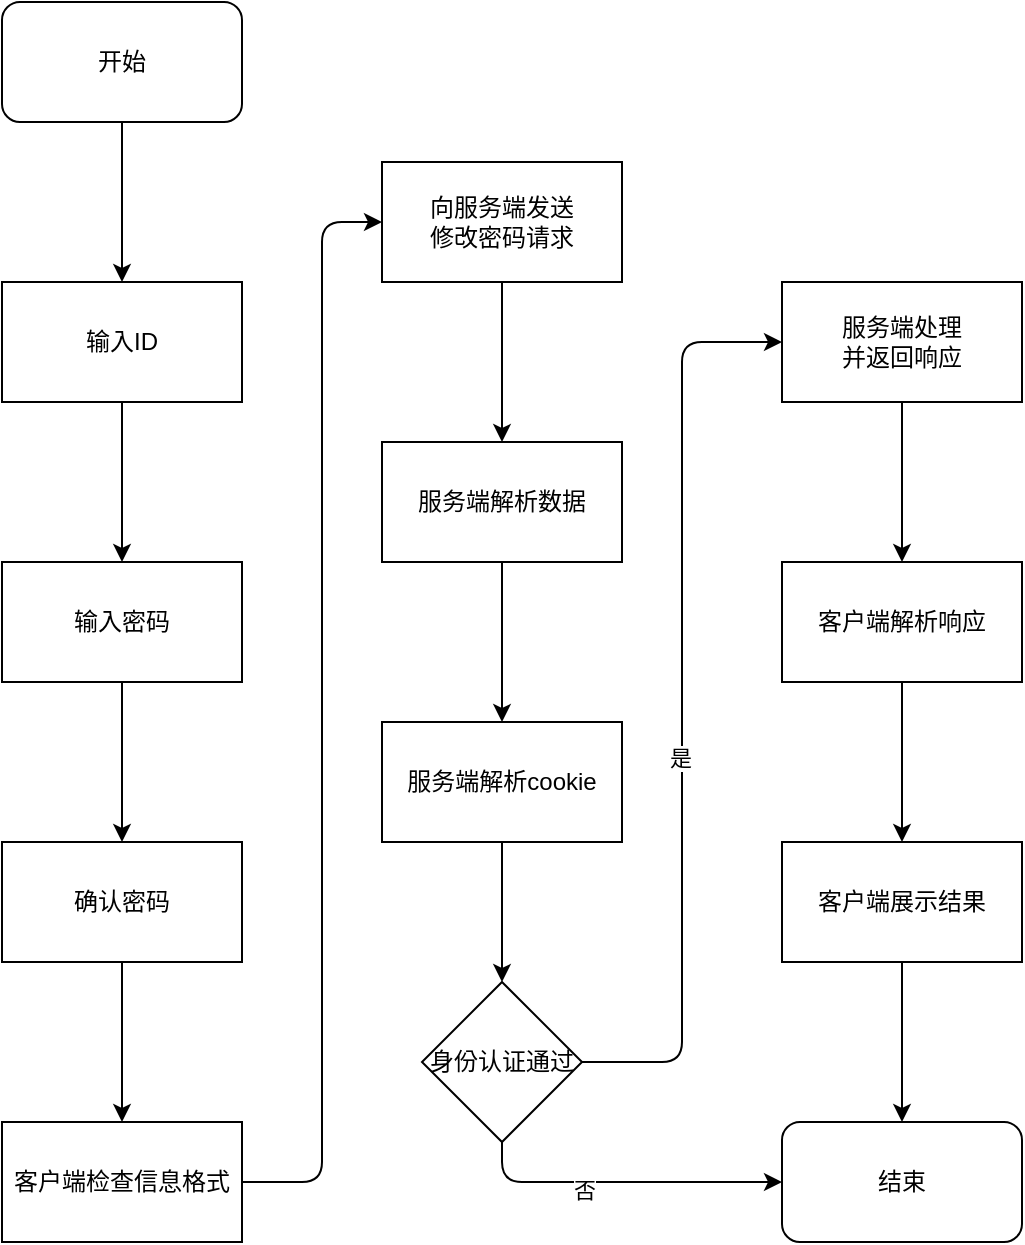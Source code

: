 <mxfile>
    <diagram name="第 1 页" id="jBZ52Xuvsg8nP6N8DxlP">
        <mxGraphModel dx="1097" dy="771" grid="1" gridSize="10" guides="1" tooltips="1" connect="1" arrows="1" fold="1" page="1" pageScale="1" pageWidth="827" pageHeight="1169" math="0" shadow="0">
            <root>
                <mxCell id="owUtmY5QCKhOeZTHsztp-0"/>
                <mxCell id="owUtmY5QCKhOeZTHsztp-1" parent="owUtmY5QCKhOeZTHsztp-0"/>
                <mxCell id="owUtmY5QCKhOeZTHsztp-2" style="edgeStyle=none;html=1;exitX=0.5;exitY=1;exitDx=0;exitDy=0;entryX=0.5;entryY=0;entryDx=0;entryDy=0;" parent="owUtmY5QCKhOeZTHsztp-1" source="owUtmY5QCKhOeZTHsztp-3" target="owUtmY5QCKhOeZTHsztp-5" edge="1">
                    <mxGeometry relative="1" as="geometry"/>
                </mxCell>
                <mxCell id="owUtmY5QCKhOeZTHsztp-3" value="开始" style="rounded=1;whiteSpace=wrap;html=1;" parent="owUtmY5QCKhOeZTHsztp-1" vertex="1">
                    <mxGeometry x="70" y="80" width="120" height="60" as="geometry"/>
                </mxCell>
                <mxCell id="owUtmY5QCKhOeZTHsztp-4" value="" style="edgeStyle=none;html=1;" parent="owUtmY5QCKhOeZTHsztp-1" source="owUtmY5QCKhOeZTHsztp-5" target="owUtmY5QCKhOeZTHsztp-7" edge="1">
                    <mxGeometry relative="1" as="geometry"/>
                </mxCell>
                <mxCell id="owUtmY5QCKhOeZTHsztp-5" value="输入ID" style="rounded=0;whiteSpace=wrap;html=1;" parent="owUtmY5QCKhOeZTHsztp-1" vertex="1">
                    <mxGeometry x="70" y="220" width="120" height="60" as="geometry"/>
                </mxCell>
                <mxCell id="owUtmY5QCKhOeZTHsztp-6" value="" style="edgeStyle=none;html=1;" parent="owUtmY5QCKhOeZTHsztp-1" source="owUtmY5QCKhOeZTHsztp-7" target="owUtmY5QCKhOeZTHsztp-9" edge="1">
                    <mxGeometry relative="1" as="geometry"/>
                </mxCell>
                <mxCell id="owUtmY5QCKhOeZTHsztp-7" value="输入密码" style="whiteSpace=wrap;html=1;rounded=0;" parent="owUtmY5QCKhOeZTHsztp-1" vertex="1">
                    <mxGeometry x="70" y="360" width="120" height="60" as="geometry"/>
                </mxCell>
                <mxCell id="owUtmY5QCKhOeZTHsztp-8" value="" style="edgeStyle=none;html=1;" parent="owUtmY5QCKhOeZTHsztp-1" source="owUtmY5QCKhOeZTHsztp-9" target="owUtmY5QCKhOeZTHsztp-11" edge="1">
                    <mxGeometry relative="1" as="geometry"/>
                </mxCell>
                <mxCell id="owUtmY5QCKhOeZTHsztp-9" value="确认密码" style="whiteSpace=wrap;html=1;rounded=0;" parent="owUtmY5QCKhOeZTHsztp-1" vertex="1">
                    <mxGeometry x="70" y="500" width="120" height="60" as="geometry"/>
                </mxCell>
                <mxCell id="owUtmY5QCKhOeZTHsztp-10" value="" style="edgeStyle=none;html=1;" parent="owUtmY5QCKhOeZTHsztp-1" source="owUtmY5QCKhOeZTHsztp-11" target="owUtmY5QCKhOeZTHsztp-13" edge="1">
                    <mxGeometry relative="1" as="geometry">
                        <Array as="points">
                            <mxPoint x="230" y="670"/>
                            <mxPoint x="230" y="190"/>
                        </Array>
                    </mxGeometry>
                </mxCell>
                <mxCell id="owUtmY5QCKhOeZTHsztp-11" value="客户端检查信息格式" style="whiteSpace=wrap;html=1;rounded=0;" parent="owUtmY5QCKhOeZTHsztp-1" vertex="1">
                    <mxGeometry x="70" y="640" width="120" height="60" as="geometry"/>
                </mxCell>
                <mxCell id="owUtmY5QCKhOeZTHsztp-12" value="" style="edgeStyle=none;html=1;" parent="owUtmY5QCKhOeZTHsztp-1" source="owUtmY5QCKhOeZTHsztp-13" target="owUtmY5QCKhOeZTHsztp-15" edge="1">
                    <mxGeometry relative="1" as="geometry"/>
                </mxCell>
                <mxCell id="owUtmY5QCKhOeZTHsztp-13" value="向服务端发送&lt;br&gt;修改密码请求" style="whiteSpace=wrap;html=1;rounded=0;" parent="owUtmY5QCKhOeZTHsztp-1" vertex="1">
                    <mxGeometry x="260" y="160" width="120" height="60" as="geometry"/>
                </mxCell>
                <mxCell id="owUtmY5QCKhOeZTHsztp-14" value="" style="edgeStyle=none;html=1;" parent="owUtmY5QCKhOeZTHsztp-1" source="owUtmY5QCKhOeZTHsztp-15" target="owUtmY5QCKhOeZTHsztp-17" edge="1">
                    <mxGeometry relative="1" as="geometry"/>
                </mxCell>
                <mxCell id="owUtmY5QCKhOeZTHsztp-15" value="服务端解析数据" style="whiteSpace=wrap;html=1;rounded=0;" parent="owUtmY5QCKhOeZTHsztp-1" vertex="1">
                    <mxGeometry x="260" y="300" width="120" height="60" as="geometry"/>
                </mxCell>
                <mxCell id="owUtmY5QCKhOeZTHsztp-16" value="" style="edgeStyle=none;html=1;" parent="owUtmY5QCKhOeZTHsztp-1" source="owUtmY5QCKhOeZTHsztp-17" target="owUtmY5QCKhOeZTHsztp-22" edge="1">
                    <mxGeometry relative="1" as="geometry"/>
                </mxCell>
                <mxCell id="owUtmY5QCKhOeZTHsztp-17" value="服务端解析cookie" style="whiteSpace=wrap;html=1;rounded=0;" parent="owUtmY5QCKhOeZTHsztp-1" vertex="1">
                    <mxGeometry x="260" y="440" width="120" height="60" as="geometry"/>
                </mxCell>
                <mxCell id="owUtmY5QCKhOeZTHsztp-18" value="" style="edgeStyle=none;html=1;" parent="owUtmY5QCKhOeZTHsztp-1" source="owUtmY5QCKhOeZTHsztp-22" target="owUtmY5QCKhOeZTHsztp-24" edge="1">
                    <mxGeometry relative="1" as="geometry">
                        <Array as="points">
                            <mxPoint x="410" y="610"/>
                            <mxPoint x="410" y="250"/>
                        </Array>
                    </mxGeometry>
                </mxCell>
                <mxCell id="owUtmY5QCKhOeZTHsztp-19" value="是" style="edgeLabel;html=1;align=center;verticalAlign=middle;resizable=0;points=[];" parent="owUtmY5QCKhOeZTHsztp-18" vertex="1" connectable="0">
                    <mxGeometry x="-0.119" y="1" relative="1" as="geometry">
                        <mxPoint as="offset"/>
                    </mxGeometry>
                </mxCell>
                <mxCell id="owUtmY5QCKhOeZTHsztp-20" style="edgeStyle=none;html=1;exitX=0.5;exitY=1;exitDx=0;exitDy=0;entryX=0;entryY=0.5;entryDx=0;entryDy=0;" parent="owUtmY5QCKhOeZTHsztp-1" source="owUtmY5QCKhOeZTHsztp-22" target="owUtmY5QCKhOeZTHsztp-29" edge="1">
                    <mxGeometry relative="1" as="geometry">
                        <Array as="points">
                            <mxPoint x="320" y="670"/>
                        </Array>
                    </mxGeometry>
                </mxCell>
                <mxCell id="owUtmY5QCKhOeZTHsztp-21" value="否" style="edgeLabel;html=1;align=center;verticalAlign=middle;resizable=0;points=[];" parent="owUtmY5QCKhOeZTHsztp-20" vertex="1" connectable="0">
                    <mxGeometry x="-0.237" y="-4" relative="1" as="geometry">
                        <mxPoint as="offset"/>
                    </mxGeometry>
                </mxCell>
                <mxCell id="owUtmY5QCKhOeZTHsztp-22" value="身份认证通过" style="rhombus;whiteSpace=wrap;html=1;rounded=0;" parent="owUtmY5QCKhOeZTHsztp-1" vertex="1">
                    <mxGeometry x="280" y="570" width="80" height="80" as="geometry"/>
                </mxCell>
                <mxCell id="owUtmY5QCKhOeZTHsztp-23" value="" style="edgeStyle=none;html=1;" parent="owUtmY5QCKhOeZTHsztp-1" source="owUtmY5QCKhOeZTHsztp-24" target="owUtmY5QCKhOeZTHsztp-26" edge="1">
                    <mxGeometry relative="1" as="geometry"/>
                </mxCell>
                <mxCell id="owUtmY5QCKhOeZTHsztp-24" value="服务端处理&lt;br&gt;并返回响应" style="whiteSpace=wrap;html=1;rounded=0;" parent="owUtmY5QCKhOeZTHsztp-1" vertex="1">
                    <mxGeometry x="460" y="220" width="120" height="60" as="geometry"/>
                </mxCell>
                <mxCell id="owUtmY5QCKhOeZTHsztp-25" value="" style="edgeStyle=none;html=1;" parent="owUtmY5QCKhOeZTHsztp-1" source="owUtmY5QCKhOeZTHsztp-26" target="owUtmY5QCKhOeZTHsztp-28" edge="1">
                    <mxGeometry relative="1" as="geometry"/>
                </mxCell>
                <mxCell id="owUtmY5QCKhOeZTHsztp-26" value="客户端解析响应" style="whiteSpace=wrap;html=1;rounded=0;" parent="owUtmY5QCKhOeZTHsztp-1" vertex="1">
                    <mxGeometry x="460" y="360" width="120" height="60" as="geometry"/>
                </mxCell>
                <mxCell id="owUtmY5QCKhOeZTHsztp-27" style="edgeStyle=none;html=1;exitX=0.5;exitY=1;exitDx=0;exitDy=0;entryX=0.5;entryY=0;entryDx=0;entryDy=0;" parent="owUtmY5QCKhOeZTHsztp-1" source="owUtmY5QCKhOeZTHsztp-28" target="owUtmY5QCKhOeZTHsztp-29" edge="1">
                    <mxGeometry relative="1" as="geometry"/>
                </mxCell>
                <mxCell id="owUtmY5QCKhOeZTHsztp-28" value="客户端展示结果" style="whiteSpace=wrap;html=1;rounded=0;" parent="owUtmY5QCKhOeZTHsztp-1" vertex="1">
                    <mxGeometry x="460" y="500" width="120" height="60" as="geometry"/>
                </mxCell>
                <mxCell id="owUtmY5QCKhOeZTHsztp-29" value="结束" style="rounded=1;whiteSpace=wrap;html=1;" parent="owUtmY5QCKhOeZTHsztp-1" vertex="1">
                    <mxGeometry x="460" y="640" width="120" height="60" as="geometry"/>
                </mxCell>
            </root>
        </mxGraphModel>
    </diagram>
</mxfile>